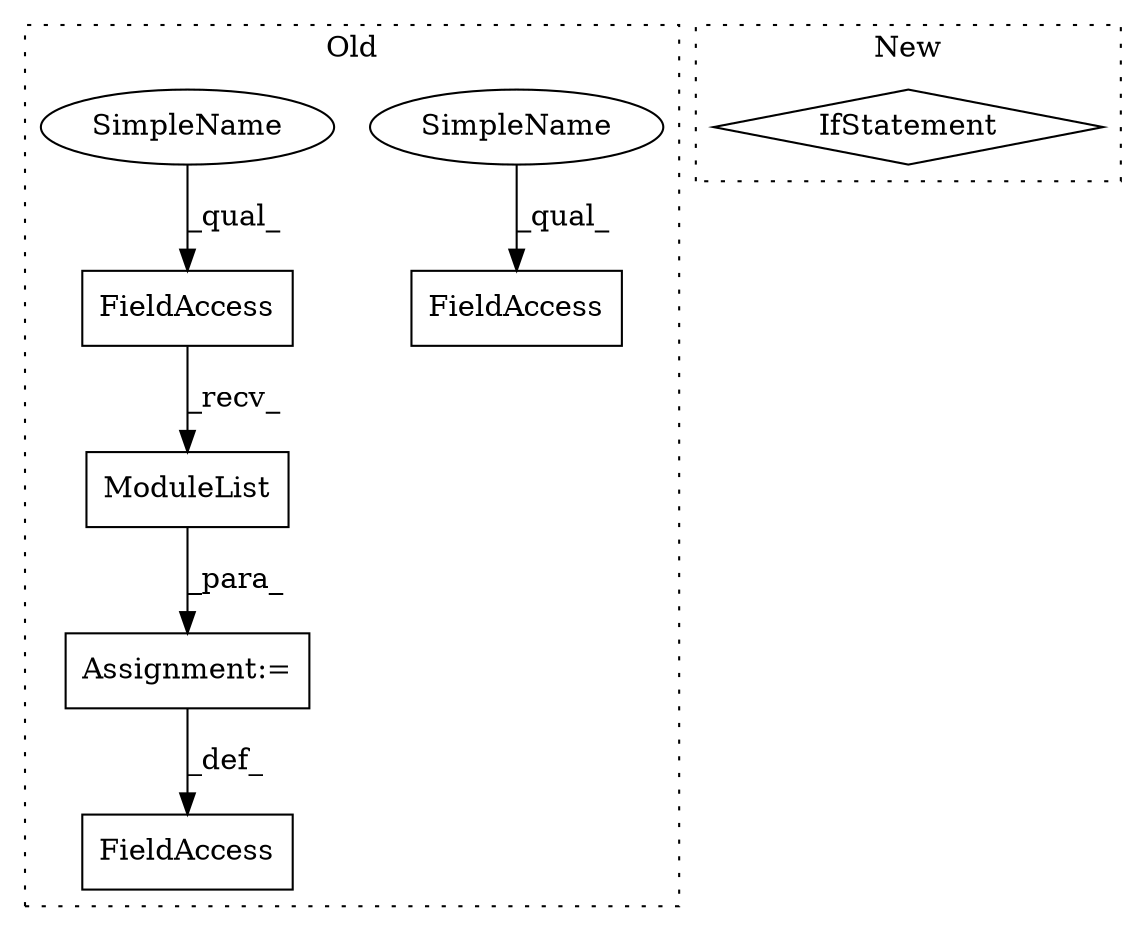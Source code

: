 digraph G {
subgraph cluster0 {
1 [label="ModuleList" a="32" s="2840,3008" l="22,-5" shape="box"];
3 [label="Assignment:=" a="7" s="2830" l="1" shape="box"];
4 [label="FieldAccess" a="22" s="2815" l="15" shape="box"];
5 [label="FieldAccess" a="22" s="2831" l="8" shape="box"];
6 [label="FieldAccess" a="22" s="2630" l="8" shape="box"];
7 [label="SimpleName" a="42" s="2630" l="5" shape="ellipse"];
8 [label="SimpleName" a="42" s="2831" l="5" shape="ellipse"];
label = "Old";
style="dotted";
}
subgraph cluster1 {
2 [label="IfStatement" a="25" s="3046" l="3" shape="diamond"];
label = "New";
style="dotted";
}
1 -> 3 [label="_para_"];
3 -> 4 [label="_def_"];
5 -> 1 [label="_recv_"];
7 -> 6 [label="_qual_"];
8 -> 5 [label="_qual_"];
}